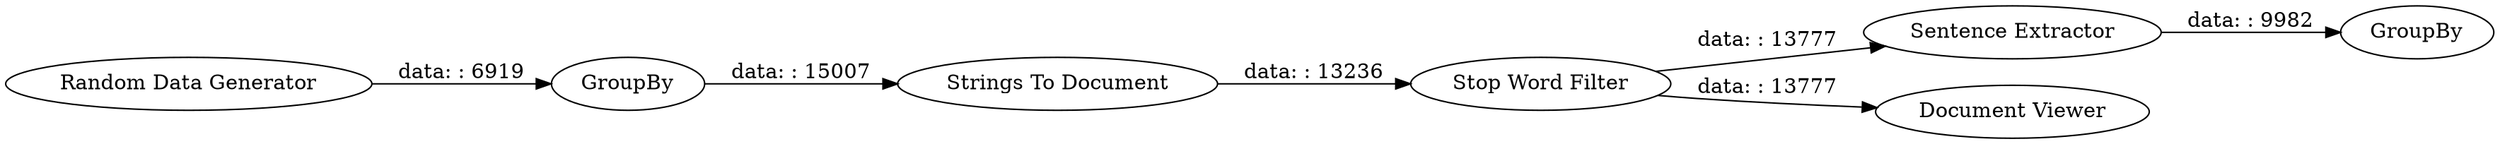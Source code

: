 digraph {
	"5340033506587841971_6" [label="Strings To Document"]
	"5340033506587841971_7" [label="Stop Word Filter"]
	"5340033506587841971_10" [label=GroupBy]
	"5340033506587841971_9" [label="Sentence Extractor"]
	"5340033506587841971_3" [label=GroupBy]
	"5340033506587841971_8" [label="Document Viewer"]
	"5340033506587841971_2" [label="Random Data Generator"]
	"5340033506587841971_7" -> "5340033506587841971_9" [label="data: : 13777"]
	"5340033506587841971_7" -> "5340033506587841971_8" [label="data: : 13777"]
	"5340033506587841971_3" -> "5340033506587841971_6" [label="data: : 15007"]
	"5340033506587841971_2" -> "5340033506587841971_3" [label="data: : 6919"]
	"5340033506587841971_9" -> "5340033506587841971_10" [label="data: : 9982"]
	"5340033506587841971_6" -> "5340033506587841971_7" [label="data: : 13236"]
	rankdir=LR
}
